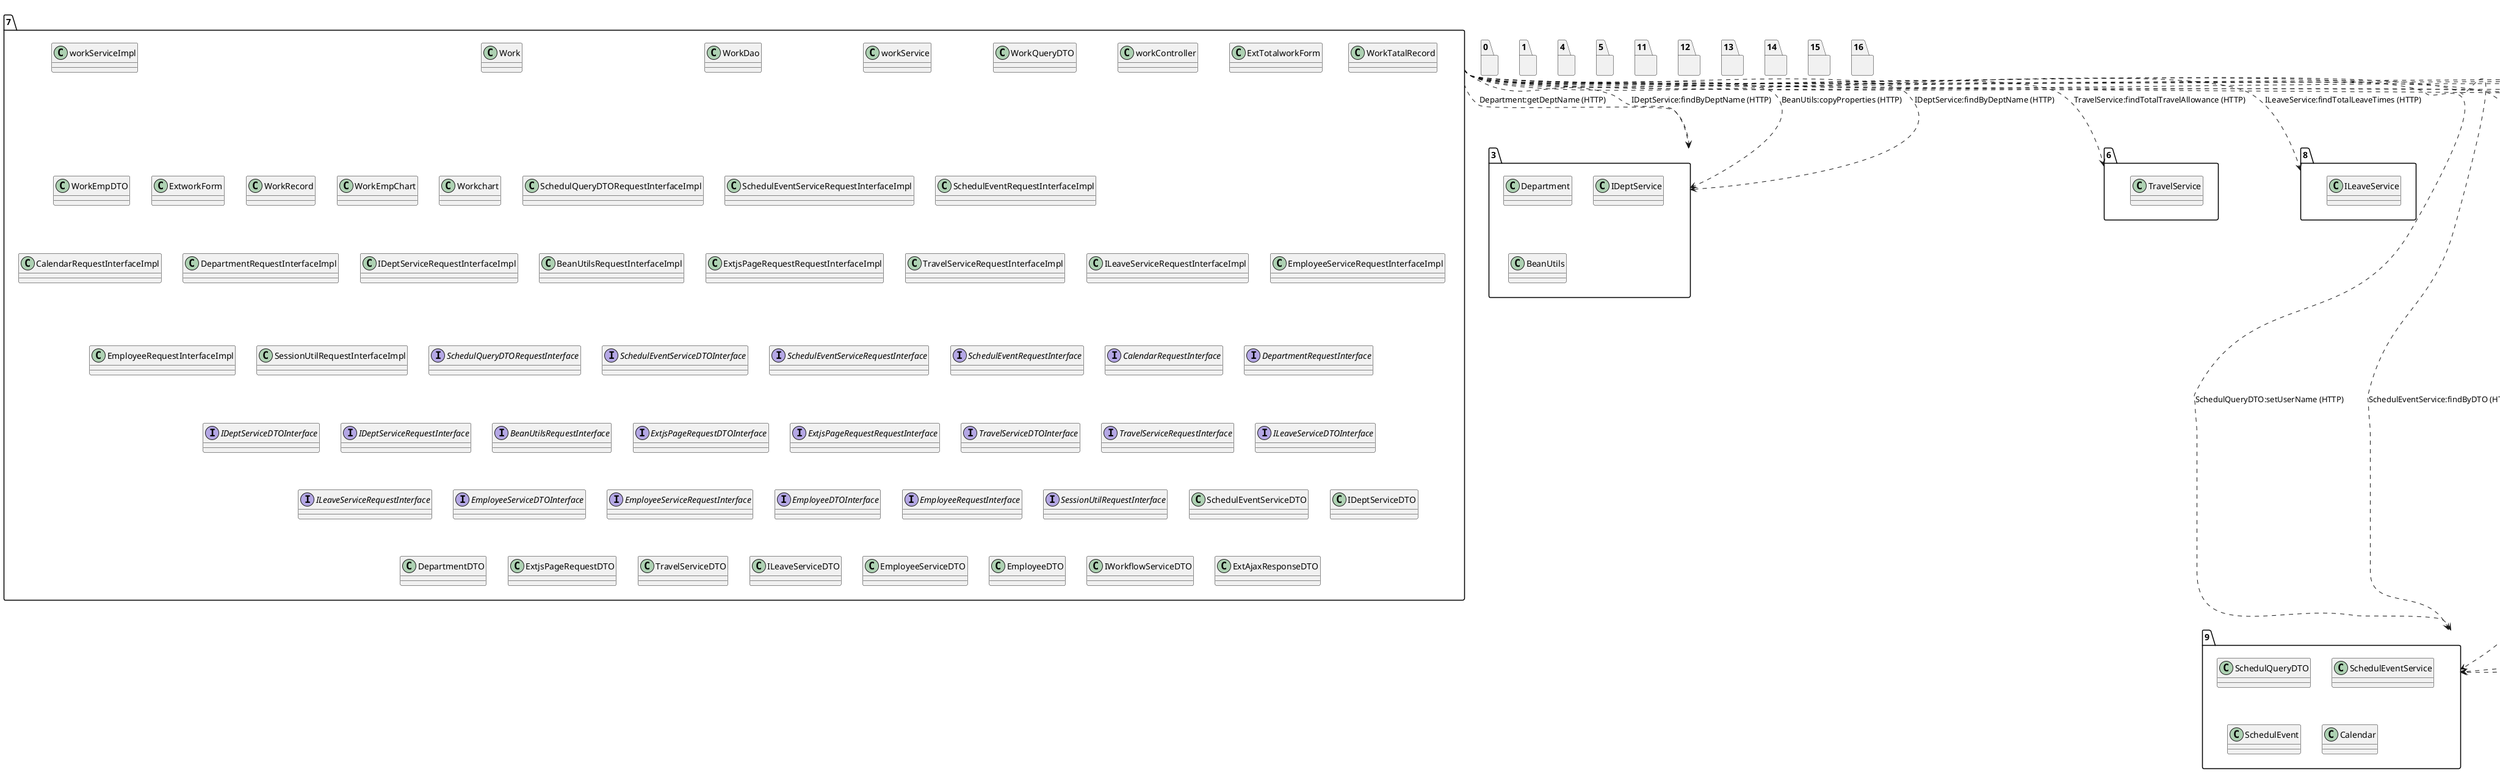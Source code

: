 @startuml
package "7"{
class workServiceImpl
class Work
class WorkDao
class workService
class WorkQueryDTO
class workController
class ExtTotalworkForm
class WorkTatalRecord
class WorkEmpDTO
class ExtworkForm
class WorkRecord
class WorkEmpChart
class Workchart
class SchedulQueryDTORequestInterfaceImpl
class SchedulEventServiceRequestInterfaceImpl
class SchedulEventRequestInterfaceImpl
class CalendarRequestInterfaceImpl
class DepartmentRequestInterfaceImpl
class IDeptServiceRequestInterfaceImpl
class BeanUtilsRequestInterfaceImpl
class ExtjsPageRequestRequestInterfaceImpl
class TravelServiceRequestInterfaceImpl
class ILeaveServiceRequestInterfaceImpl
class EmployeeServiceRequestInterfaceImpl
class EmployeeRequestInterfaceImpl
class SessionUtilRequestInterfaceImpl
interface SchedulQueryDTORequestInterface
interface SchedulEventServiceDTOInterface
interface SchedulEventServiceRequestInterface
interface SchedulEventRequestInterface
interface CalendarRequestInterface
interface DepartmentRequestInterface
interface IDeptServiceDTOInterface
interface IDeptServiceRequestInterface
interface BeanUtilsRequestInterface
interface ExtjsPageRequestDTOInterface
interface ExtjsPageRequestRequestInterface
interface TravelServiceDTOInterface
interface TravelServiceRequestInterface
interface ILeaveServiceDTOInterface
interface ILeaveServiceRequestInterface
interface EmployeeServiceDTOInterface
interface EmployeeServiceRequestInterface
interface EmployeeDTOInterface
interface EmployeeRequestInterface
interface SessionUtilRequestInterface
class SchedulEventServiceDTO
class IDeptServiceDTO
class DepartmentDTO
class ExtjsPageRequestDTO
class TravelServiceDTO
class ILeaveServiceDTO
class EmployeeServiceDTO
class EmployeeDTO
class IWorkflowServiceDTO
class ExtAjaxResponseDTO
}
package "0"{
}
package "1"{
}
package "3"{
class Department
class IDeptService
class BeanUtils
class IDeptService
}
package "4"{
}
package "5"{
}
package "6"{
class TravelService
}
package "8"{
class ILeaveService
}
package "9"{
class SchedulQueryDTO
class SchedulEventService
class SchedulEvent
class Calendar
class SchedulEventService
}
package "10"{
class ExtjsPageRequest
}
package "11"{
}
package "12"{
}
package "13"{
}
package "14"{
}
package "15"{
}
package "16"{
}
package "Monolith" {
package "2"{
class EmployeeService
class Employee
class SessionUtil
}
}
"7"..>"9":SchedulQueryDTO:setUserName (HTTP)
"7"..>"9":SchedulEventService:findByDTO (HTTP)
"7"..>"9":SchedulEvent:getCalendar (HTTP)
"7"..>"9":Calendar:getTitle (HTTP)
"7"..>"9":SchedulEventService:findattenceTotalTime (HTTP)
"7"..>"3":Department:getDeptName (HTTP)
"7"..>"3":IDeptService:findByDeptName (HTTP)
"7"..>"3":BeanUtils:copyProperties (HTTP)
"7"..>"3":IDeptService:findByDeptName (HTTP)
"7"..>"10":ExtjsPageRequest:getPageable (HTTP)
"7"..>"6":TravelService:findTotalTravelAllowance (HTTP)
"7"..>"8":ILeaveService:findTotalLeaveTimes (HTTP)
"7"..>"2":EmployeeService:findByUserName (HTTP)
"7"..>"2":Employee:getEmpNo (HTTP)
"7"..>"2":SessionUtil:getUserName (HTTP)
@enduml